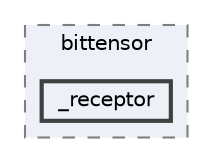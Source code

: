 digraph "/Users/macthrasher/bittensor/bittensor/_receptor"
{
 // LATEX_PDF_SIZE
  bgcolor="transparent";
  edge [fontname=Helvetica,fontsize=10,labelfontname=Helvetica,labelfontsize=10];
  node [fontname=Helvetica,fontsize=10,shape=box,height=0.2,width=0.4];
  compound=true
  subgraph clusterdir_f169d542b9721b111e65b1075befb384 {
    graph [ bgcolor="#edf0f7", pencolor="grey50", label="bittensor", fontname=Helvetica,fontsize=10 style="filled,dashed", URL="dir_f169d542b9721b111e65b1075befb384.html",tooltip=""]
  dir_a12150f39da991bb259e268af04ae13a [label="_receptor", fillcolor="#edf0f7", color="grey25", style="filled,bold", URL="dir_a12150f39da991bb259e268af04ae13a.html",tooltip=""];
  }
}
